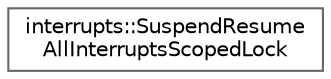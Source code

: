 digraph "Graphical Class Hierarchy"
{
 // LATEX_PDF_SIZE
  bgcolor="transparent";
  edge [fontname=Helvetica,fontsize=10,labelfontname=Helvetica,labelfontsize=10];
  node [fontname=Helvetica,fontsize=10,shape=box,height=0.2,width=0.4];
  rankdir="LR";
  Node0 [id="Node000000",label="interrupts::SuspendResume\lAllInterruptsScopedLock",height=0.2,width=0.4,color="grey40", fillcolor="white", style="filled",URL="$d1/dd4/classinterrupts_1_1SuspendResumeAllInterruptsScopedLock.html",tooltip=" "];
}
